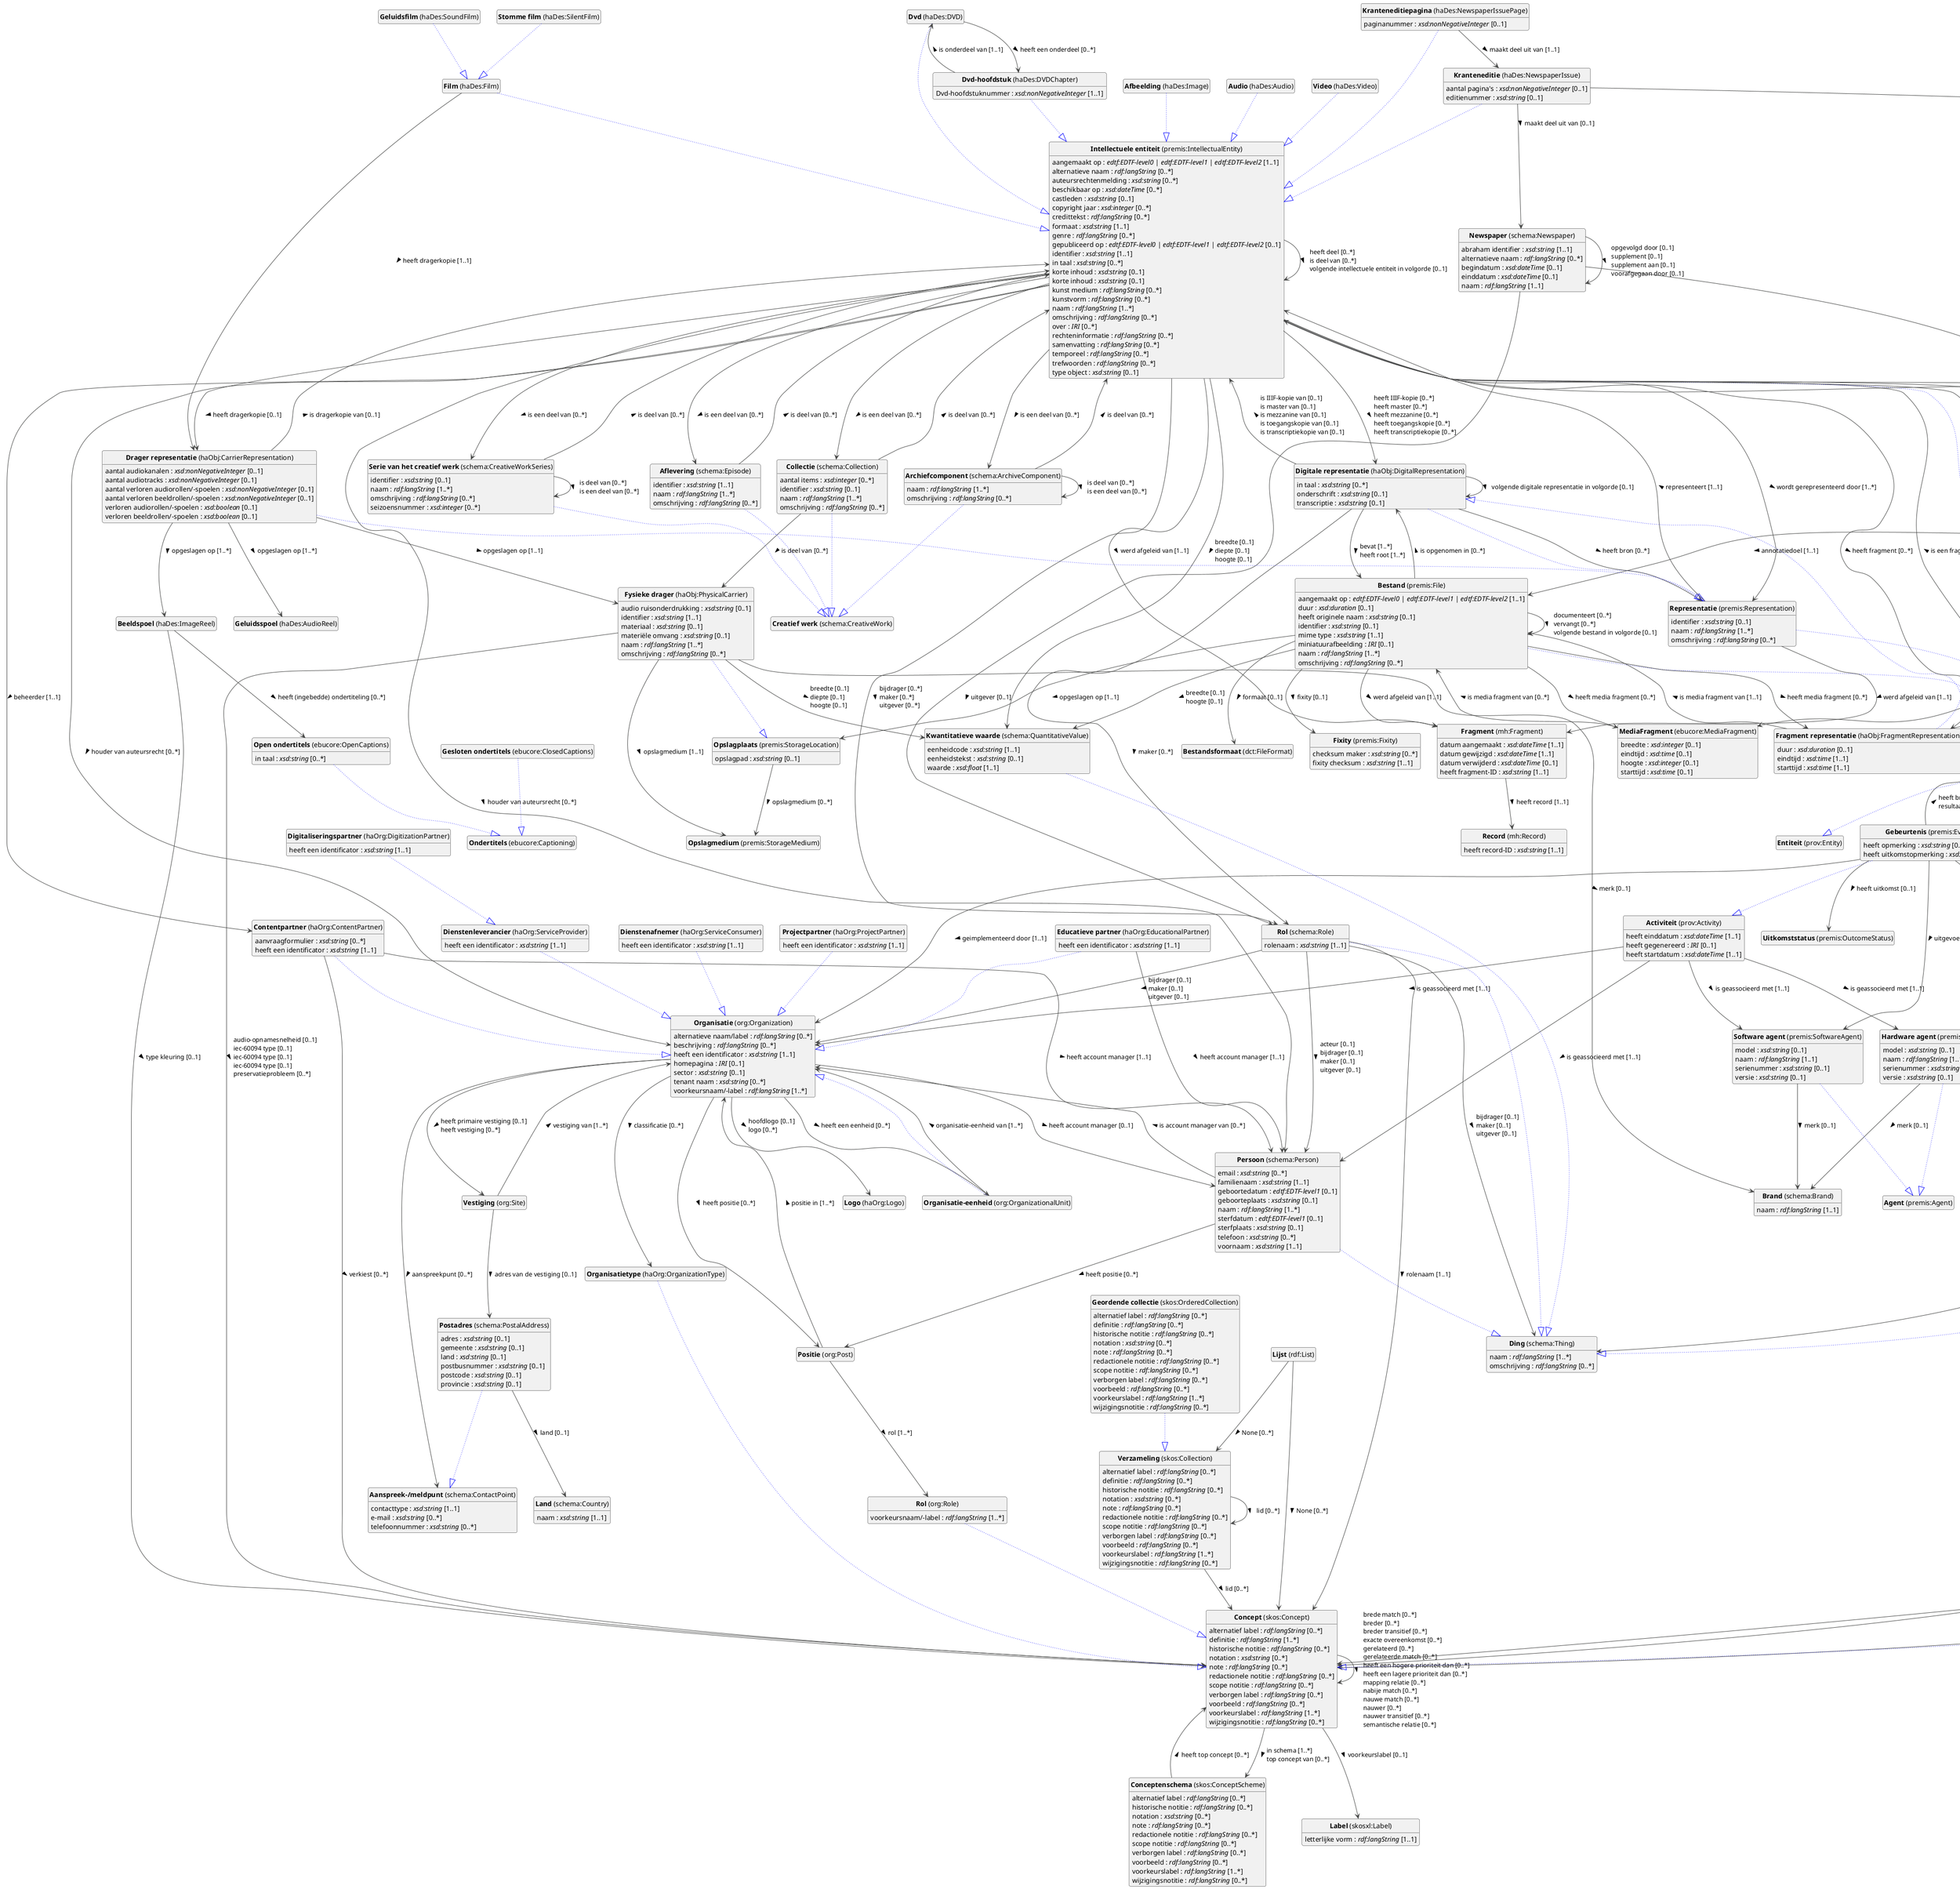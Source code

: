 @startuml
!theme vibrant
skinparam classFontSize 14
!define LIGHTORANGE
skinparam componentStyle uml2
skinparam wrapMessageWidth 1000
skinparam wrapWidth 1000
' skinparam ArrowColor #Maroon
' Remove shadows
skinparam shadowing false
'skinparam linetype polyline
skinparam ArrowMessageAlignment left
top to bottom direction


class "<b>Fragment</b> (mh:Fragment)" as mh_Fragment [[#mh%3AFragment]]
class "<b>Record</b> (mh:Record)" as mh_Record [[#mh%3ARecord]]
class "<b>MediaFragment</b> (ebucore:MediaFragment)" as ebucore_MediaFragment [[#ebucore%3AMediaFragment]]
class "<b>Newspaper</b> (schema:Newspaper)" as schema_Newspaper [[#schema%3ANewspaper]]
class "<b>Brand</b> (schema:Brand)" as schema_Brand [[#schema%3ABrand]]
class "<b>Aanspreek-/meldpunt</b> (schema:ContactPoint)" as schema_ContactPoint [[#schema%3AContactPoint]]
class "<b>Activiteit</b> (prov:Activity)" as prov_Activity [[#prov%3AActivity]]
class "<b>Afbeelding</b> (haDes:Image)" as haDes_Image [[#haDes%3AImage]]
class "<b>Intellectuele entiteit</b> (premis:IntellectualEntity)" as premis_IntellectualEntity [[#premis%3AIntellectualEntity]]
class "<b>Aflevering</b> (schema:Episode)" as schema_Episode [[#schema%3AEpisode]]
class "<b>Creatief werk</b> (schema:CreativeWork)" as schema_CreativeWork [[#schema%3ACreativeWork]]
class "<b>Annotatie</b> (ebucore:Annotation)" as ebucore_Annotation [[#ebucore%3AAnnotation]]
class "<b>Archiefcomponent</b> (schema:ArchiveComponent)" as schema_ArchiveComponent [[#schema%3AArchiveComponent]]
class "<b>Creatief werk</b> (schema:CreativeWork)" as schema_CreativeWork [[#schema%3ACreativeWork]]
class "<b>Audio</b> (haDes:Audio)" as haDes_Audio [[#haDes%3AAudio]]
class "<b>Intellectuele entiteit</b> (premis:IntellectualEntity)" as premis_IntellectualEntity [[#premis%3AIntellectualEntity]]
class "<b>Beeldspoel</b> (haDes:ImageReel)" as haDes_ImageReel [[#haDes%3AImageReel]]
class "<b>Bestand</b> (premis:File)" as premis_File [[#premis%3AFile]]
class "<b>Object</b> (premis:Object)" as premis_Object [[#premis%3AObject]]
class "<b>Bestandsformaat</b> (dct:FileFormat)" as dct_FileFormat [[#dct%3AFileFormat]]
class "<b>Collectie</b> (schema:Collection)" as schema_Collection [[#schema%3ACollection]]
class "<b>Creatief werk</b> (schema:CreativeWork)" as schema_CreativeWork [[#schema%3ACreativeWork]]
class "<b>Concept</b> (skos:Concept)" as skos_Concept [[#skos%3AConcept]]
class "<b>Conceptenschema</b> (skos:ConceptScheme)" as skos_ConceptScheme [[#skos%3AConceptScheme]]
class "<b>Contentpartner</b> (haOrg:ContentPartner)" as haOrg_ContentPartner [[#haOrg%3AContentPartner]]
class "<b>Organisatie</b> (org:Organization)" as org_Organization [[#org%3AOrganization]]
class "<b>Dienstenafnemer</b> (haOrg:ServiceConsumer)" as haOrg_ServiceConsumer [[#haOrg%3AServiceConsumer]]
class "<b>Organisatie</b> (org:Organization)" as org_Organization [[#org%3AOrganization]]
class "<b>Dienstenleverancier</b> (haOrg:ServiceProvider)" as haOrg_ServiceProvider [[#haOrg%3AServiceProvider]]
class "<b>Organisatie</b> (org:Organization)" as org_Organization [[#org%3AOrganization]]
class "<b>Digitale representatie</b> (haObj:DigitalRepresentation)" as haObj_DigitalRepresentation [[#haObj%3ADigitalRepresentation]]
class "<b>Representatie</b> (premis:Representation)" as premis_Representation [[#premis%3ARepresentation]]
class "<b>Digitaliseringspartner</b> (haOrg:DigitizationPartner)" as haOrg_DigitizationPartner [[#haOrg%3ADigitizationPartner]]
class "<b>Dienstenleverancier</b> (haOrg:ServiceProvider)" as haOrg_ServiceProvider [[#haOrg%3AServiceProvider]]
class "<b>Ding</b> (schema:Thing)" as schema_Thing [[#schema%3AThing]]
class "<b>Drager representatie</b> (haObj:CarrierRepresentation)" as haObj_CarrierRepresentation [[#haObj%3ACarrierRepresentation]]
class "<b>Representatie</b> (premis:Representation)" as premis_Representation [[#premis%3ARepresentation]]
class "<b>Dvd</b> (haDes:DVD)" as haDes_DVD [[#haDes%3ADVD]]
class "<b>Intellectuele entiteit</b> (premis:IntellectualEntity)" as premis_IntellectualEntity [[#premis%3AIntellectualEntity]]
class "<b>Dvd-hoofdstuk</b> (haDes:DVDChapter)" as haDes_DVDChapter [[#haDes%3ADVDChapter]]
class "<b>Intellectuele entiteit</b> (premis:IntellectualEntity)" as premis_IntellectualEntity [[#premis%3AIntellectualEntity]]
class "<b>Educatieve partner</b> (haOrg:EducationalPartner)" as haOrg_EducationalPartner [[#haOrg%3AEducationalPartner]]
class "<b>Organisatie</b> (org:Organization)" as org_Organization [[#org%3AOrganization]]
class "<b>Film</b> (haDes:Film)" as haDes_Film [[#haDes%3AFilm]]
class "<b>Intellectuele entiteit</b> (premis:IntellectualEntity)" as premis_IntellectualEntity [[#premis%3AIntellectualEntity]]
class "<b>Fixity</b> (premis:Fixity)" as premis_Fixity [[#premis%3AFixity]]
class "<b>Fragment representatie</b> (haObj:FragmentRepresentation)" as haObj_FragmentRepresentation [[#haObj%3AFragmentRepresentation]]
class "<b>Digitale representatie</b> (haObj:DigitalRepresentation)" as haObj_DigitalRepresentation [[#haObj%3ADigitalRepresentation]]
class "<b>Fysieke drager</b> (haObj:PhysicalCarrier)" as haObj_PhysicalCarrier [[#haObj%3APhysicalCarrier]]
class "<b>Opslagplaats</b> (premis:StorageLocation)" as premis_StorageLocation [[#premis%3AStorageLocation]]
class "<b>Gebeurtenis</b> (premis:Event)" as premis_Event [[#premis%3AEvent]]
class "<b>Activiteit</b> (prov:Activity)" as prov_Activity [[#prov%3AActivity]]
class "<b>Geluidsfilm</b> (haDes:SoundFilm)" as haDes_SoundFilm [[#haDes%3ASoundFilm]]
class "<b>Film</b> (haDes:Film)" as haDes_Film [[#haDes%3AFilm]]
class "<b>Geluidsspoel</b> (haDes:AudioReel)" as haDes_AudioReel [[#haDes%3AAudioReel]]
class "<b>Geordende collectie</b> (skos:OrderedCollection)" as skos_OrderedCollection [[#skos%3AOrderedCollection]]
class "<b>Verzameling</b> (skos:Collection)" as skos_Collection [[#skos%3ACollection]]
class "<b>Gesloten ondertitels</b> (ebucore:ClosedCaptions)" as ebucore_ClosedCaptions [[#ebucore%3AClosedCaptions]]
class "<b>Ondertitels</b> (ebucore:Captioning)" as ebucore_Captioning [[#ebucore%3ACaptioning]]
class "<b>Hardware agent</b> (premis:HardwareAgent)" as premis_HardwareAgent [[#premis%3AHardwareAgent]]
class "<b>Agent</b> (premis:Agent)" as premis_Agent [[#premis%3AAgent]]
class "<b>Intellectuele entiteit</b> (premis:IntellectualEntity)" as premis_IntellectualEntity [[#premis%3AIntellectualEntity]]
class "<b>Object</b> (premis:Object)" as premis_Object [[#premis%3AObject]]
class "<b>Kranteneditie</b> (haDes:NewspaperIssue)" as haDes_NewspaperIssue [[#haDes%3ANewspaperIssue]]
class "<b>Intellectuele entiteit</b> (premis:IntellectualEntity)" as premis_IntellectualEntity [[#premis%3AIntellectualEntity]]
class "<b>Kranteneditiepagina</b> (haDes:NewspaperIssuePage)" as haDes_NewspaperIssuePage [[#haDes%3ANewspaperIssuePage]]
class "<b>Intellectuele entiteit</b> (premis:IntellectualEntity)" as premis_IntellectualEntity [[#premis%3AIntellectualEntity]]
class "<b>Kwantitatieve waarde</b> (schema:QuantitativeValue)" as schema_QuantitativeValue [[#schema%3AQuantitativeValue]]
class "<b>Ding</b> (schema:Thing)" as schema_Thing [[#schema%3AThing]]
class "<b>Label</b> (skosxl:Label)" as skosxl_Label [[#skosxl%3ALabel]]
class "<b>Land</b> (schema:Country)" as schema_Country [[#schema%3ACountry]]
class "<b>Lijst</b> (rdf:List)" as rdf_List [[#rdf%3AList]]
class "<b>Logo</b> (haOrg:Logo)" as haOrg_Logo [[#haOrg%3ALogo]]
class "<b>Lokale identificatie</b> (haObj:LocalIdentifier)" as haObj_LocalIdentifier [[#haObj%3ALocalIdentifier]]
class "<b>Concept</b> (skos:Concept)" as skos_Concept [[#skos%3AConcept]]
class "<b>Object</b> (premis:Object)" as premis_Object [[#premis%3AObject]]
class "<b>Entiteit</b> (prov:Entity)" as prov_Entity [[#prov%3AEntity]]
class "<b>Open ondertitels</b> (ebucore:OpenCaptions)" as ebucore_OpenCaptions [[#ebucore%3AOpenCaptions]]
class "<b>Ondertitels</b> (ebucore:Captioning)" as ebucore_Captioning [[#ebucore%3ACaptioning]]
class "<b>Opslagmedium</b> (premis:StorageMedium)" as premis_StorageMedium [[#premis%3AStorageMedium]]
class "<b>Opslagplaats</b> (premis:StorageLocation)" as premis_StorageLocation [[#premis%3AStorageLocation]]
class "<b>Organisatie</b> (org:Organization)" as org_Organization [[#org%3AOrganization]]
class "<b>Organisatie-eenheid</b> (org:OrganizationalUnit)" as org_OrganizationalUnit [[#org%3AOrganizationalUnit]]
class "<b>Organisatie</b> (org:Organization)" as org_Organization [[#org%3AOrganization]]
class "<b>Organisatietype</b> (haOrg:OrganizationType)" as haOrg_OrganizationType [[#haOrg%3AOrganizationType]]
class "<b>Concept</b> (skos:Concept)" as skos_Concept [[#skos%3AConcept]]
class "<b>Persoon</b> (schema:Person)" as schema_Person [[#schema%3APerson]]
class "<b>Ding</b> (schema:Thing)" as schema_Thing [[#schema%3AThing]]
class "<b>Plaats</b> (schema:Place)" as schema_Place [[#schema%3APlace]]
class "<b>Ding</b> (schema:Thing)" as schema_Thing [[#schema%3AThing]]
class "<b>Positie</b> (org:Post)" as org_Post [[#org%3APost]]
class "<b>Postadres</b> (schema:PostalAddress)" as schema_PostalAddress [[#schema%3APostalAddress]]
class "<b>Aanspreek-/meldpunt</b> (schema:ContactPoint)" as schema_ContactPoint [[#schema%3AContactPoint]]
class "<b>Projectpartner</b> (haOrg:ProjectPartner)" as haOrg_ProjectPartner [[#haOrg%3AProjectPartner]]
class "<b>Organisatie</b> (org:Organization)" as org_Organization [[#org%3AOrganization]]
class "<b>Representatie</b> (premis:Representation)" as premis_Representation [[#premis%3ARepresentation]]
class "<b>Object</b> (premis:Object)" as premis_Object [[#premis%3AObject]]
class "<b>Rol</b> (org:Role)" as org_Role [[#org%3ARole]]
class "<b>Concept</b> (skos:Concept)" as skos_Concept [[#skos%3AConcept]]
class "<b>Rol</b> (schema:Role)" as schema_Role [[#schema%3ARole]]
class "<b>Ding</b> (schema:Thing)" as schema_Thing [[#schema%3AThing]]
class "<b>Serie van het creatief werk</b> (schema:CreativeWorkSeries)" as schema_CreativeWorkSeries [[#schema%3ACreativeWorkSeries]]
class "<b>Creatief werk</b> (schema:CreativeWork)" as schema_CreativeWork [[#schema%3ACreativeWork]]
class "<b>Software agent</b> (premis:SoftwareAgent)" as premis_SoftwareAgent [[#premis%3ASoftwareAgent]]
class "<b>Agent</b> (premis:Agent)" as premis_Agent [[#premis%3AAgent]]
class "<b>Stomme film</b> (haDes:SilentFilm)" as haDes_SilentFilm [[#haDes%3ASilentFilm]]
class "<b>Film</b> (haDes:Film)" as haDes_Film [[#haDes%3AFilm]]
class "<b>Tekstannotatie</b> (ebucore:TextAnnotation)" as ebucore_TextAnnotation [[#ebucore%3ATextAnnotation]]
class "<b>Annotatie</b> (ebucore:Annotation)" as ebucore_Annotation [[#ebucore%3AAnnotation]]
class "<b>Uitkomststatus</b> (premis:OutcomeStatus)" as premis_OutcomeStatus [[#premis%3AOutcomeStatus]]
class "<b>Verzameling</b> (skos:Collection)" as skos_Collection [[#skos%3ACollection]]
class "<b>Vestiging</b> (org:Site)" as org_Site [[#org%3ASite]]
class "<b>Video</b> (haDes:Video)" as haDes_Video [[#haDes%3AVideo]]
class "<b>Intellectuele entiteit</b> (premis:IntellectualEntity)" as premis_IntellectualEntity [[#premis%3AIntellectualEntity]]


mh_Fragment : datum aangemaakt : <i>xsd:dateTime</i> [1..1]
mh_Fragment : datum gewijzigd : <i>xsd:dateTime</i> [1..1]
mh_Fragment : datum verwijderd : <i>xsd:dateTime</i> [0..1]
mh_Fragment : heeft fragment-ID : <i>xsd:string</i> [1..1]
mh_Fragment --> mh_Record :heeft record [1..1]  > 




mh_Record : heeft record-ID : <i>xsd:string</i> [1..1]



ebucore_MediaFragment : breedte : <i>xsd:integer</i> [0..1]
ebucore_MediaFragment : eindtijd : <i>xsd:time</i> [0..1]
ebucore_MediaFragment : hoogte : <i>xsd:integer</i> [0..1]
ebucore_MediaFragment : regio-afbakening (x-as) : <i>xsd:integer</i> [0..1]
ebucore_MediaFragment : regio-afbakening (y-as) : <i>xsd:integer</i> [0..1]
ebucore_MediaFragment : starttijd : <i>xsd:time</i> [0..1]
ebucore_MediaFragment --> premis_File :is media fragment van [0..*]  > 




schema_Newspaper : abraham identifier : <i>xsd:string</i> [1..1]
schema_Newspaper : alternatieve naam : <i>rdf:langString</i> [0..*]
schema_Newspaper : begindatum : <i>xsd:dateTime</i> [0..1]
schema_Newspaper : einddatum : <i>xsd:dateTime</i> [0..1]
schema_Newspaper : naam : <i>rdf:langString</i> [1..1]

schema_Newspaper --> schema_Newspaper :opgevolgd door [0..1]  \lsupplement [0..1]  \lsupplement aan [0..1]  \lvoorafgegaan door [0..1]  > 
schema_Newspaper --> schema_Place :paginanummer [0..1]  > 
schema_Newspaper --> schema_Role :uitgever [0..1]  > 




schema_Brand : naam : <i>rdf:langString</i> [1..1]



schema_ContactPoint : contacttype : <i>xsd:string</i> [1..1]
schema_ContactPoint : e-mail : <i>xsd:string</i> [0..*]
schema_ContactPoint : telefoonnummer : <i>xsd:string</i> [0..*]



prov_Activity : heeft einddatum : <i>xsd:dateTime</i> [1..1]
prov_Activity : heeft gegenereerd : <i>IRI</i> [0..1]
prov_Activity : heeft startdatum : <i>xsd:dateTime</i> [1..1]

prov_Activity --> org_Organization :is geassocieerd met [1..1]  > 
prov_Activity --> premis_HardwareAgent :is geassocieerd met [1..1]  > 
prov_Activity --> premis_SoftwareAgent :is geassocieerd met [1..1]  > 
prov_Activity --> schema_Person :is geassocieerd met [1..1]  > 


haDes_Image --|> premis_IntellectualEntity #blue;line.dotted;text:blue


schema_Episode --|> schema_CreativeWork #blue;line.dotted;text:blue

schema_Episode : identifier : <i>xsd:string</i> [1..1]
schema_Episode : naam : <i>rdf:langString</i> [1..*]
schema_Episode : omschrijving : <i>rdf:langString</i> [0..*]
schema_Episode --> premis_IntellectualEntity :is deel van [0..*]  > 




ebucore_Annotation : annotatie onderwerp : <i>IRI</i> [1..1]
ebucore_Annotation : annotatie persoon onderwerp : <i>IRI</i> [0..1]
ebucore_Annotation : annotatie vertrouwen : <i>xsd:integer</i> [1..1]

ebucore_Annotation --> ebucore_MediaFragment :annoteert [1..*]  > 
ebucore_Annotation --> premis_File :annotatiedoel [1..1]  > 
ebucore_Annotation --> skos_Concept :type annotatie [0..1]  > 


schema_ArchiveComponent --|> schema_CreativeWork #blue;line.dotted;text:blue

schema_ArchiveComponent : naam : <i>rdf:langString</i> [1..*]
schema_ArchiveComponent : omschrijving : <i>rdf:langString</i> [0..*]
schema_ArchiveComponent --> premis_IntellectualEntity :is deel van [0..*]  > 

schema_ArchiveComponent --> schema_ArchiveComponent :is deel van [0..*]  \lis een deel van [0..*]  > 

haDes_Audio --|> premis_IntellectualEntity #blue;line.dotted;text:blue



haDes_ImageReel --> ebucore_OpenCaptions :heeft (ingebedde) ondertiteling [0..*]  > 
haDes_ImageReel --> skos_Concept :type kleuring [0..1]  > 

premis_File --|> premis_Object #blue;line.dotted;text:blue

premis_File : aangemaakt op : <i>edtf:EDTF-level0 | edtf:EDTF-level1 | edtf:EDTF-level2</i> [1..1]
premis_File : duur : <i>xsd:duration</i> [0..1]
premis_File : heeft (bestands)grootte : <i>xsd:nonNegativeInteger</i> [1..1]
premis_File : heeft originele naam : <i>xsd:string</i> [0..1]
premis_File : identifier : <i>xsd:string</i> [0..1]
premis_File : mime type : <i>xsd:string</i> [1..1]
premis_File : miniatuurafbeelding : <i>IRI</i> [0..1]
premis_File : naam : <i>rdf:langString</i> [1..*]
premis_File : omschrijving : <i>rdf:langString</i> [0..*]

premis_File --> dct_FileFormat :formaat [0..1]  > 
premis_File --> ebucore_MediaFragment :heeft media fragment [0..*]  > 



premis_File --> haObj_DigitalRepresentation :is opgenomen in [0..*]  > 
premis_File --> haObj_FragmentRepresentation :heeft media fragment [0..*]  > 
premis_File --> mh_Fragment :werd afgeleid van [1..1]  > 
premis_File --> premis_File :documenteert [0..*]  \lvervangt [0..*]  \lvolgende bestand in volgorde [0..1]  > 
premis_File --> premis_Fixity :fixity [0..1]  > 
premis_File --> premis_StorageLocation :opgeslagen op [1..1]  > 

premis_File --> schema_QuantitativeValue :breedte [0..1]  \lhoogte [0..1]  > 






schema_Collection --|> schema_CreativeWork #blue;line.dotted;text:blue

schema_Collection : aantal items : <i>xsd:integer</i> [0..*]
schema_Collection : identifier : <i>xsd:string</i> [0..1]
schema_Collection : naam : <i>rdf:langString</i> [1..*]
schema_Collection : omschrijving : <i>rdf:langString</i> [0..*]
schema_Collection --> haObj_PhysicalCarrier :is deel van [0..*]  > 
schema_Collection --> premis_IntellectualEntity :is deel van [0..*]  > 





skos_Concept : alternatief label : <i>rdf:langString</i> [0..*]
skos_Concept : definitie : <i>rdf:langString</i> [1..*]
skos_Concept : historische notitie : <i>rdf:langString</i> [0..*]
skos_Concept : notation : <i>xsd:string</i> [0..*]
skos_Concept : note : <i>rdf:langString</i> [0..*]
skos_Concept : redactionele notitie : <i>rdf:langString</i> [0..*]
skos_Concept : scope notitie : <i>rdf:langString</i> [0..*]
skos_Concept : verborgen label : <i>rdf:langString</i> [0..*]
skos_Concept : voorbeeld : <i>rdf:langString</i> [0..*]
skos_Concept : voorkeurslabel : <i>rdf:langString</i> [1..*]
skos_Concept : wijzigingsnotitie : <i>rdf:langString</i> [0..*]

skos_Concept --> skos_Concept :brede match [0..*]  \lbreder [0..*]  \lbreder transitief [0..*]  \lexacte overeenkomst [0..*]  \lgerelateerd [0..*]  \lgerelateerde match [0..*]  \lheeft een hogere prioriteit dan [0..*]  \lheeft een lagere prioriteit dan [0..*]  \lmapping relatie [0..*]  \lnabije match [0..*]  \lnauwe match [0..*]  \lnauwer [0..*]  \lnauwer transitief [0..*]  \lsemantische relatie [0..*]  > 
skos_Concept --> skos_ConceptScheme :in schema [1..*]  \ltop concept van [0..*]  > 
skos_Concept --> skosxl_Label :voorkeurslabel [0..1]  > 



skos_ConceptScheme : alternatief label : <i>rdf:langString</i> [0..*]
skos_ConceptScheme : historische notitie : <i>rdf:langString</i> [0..*]
skos_ConceptScheme : notation : <i>xsd:string</i> [0..*]
skos_ConceptScheme : note : <i>rdf:langString</i> [0..*]
skos_ConceptScheme : redactionele notitie : <i>rdf:langString</i> [0..*]
skos_ConceptScheme : scope notitie : <i>rdf:langString</i> [0..*]
skos_ConceptScheme : verborgen label : <i>rdf:langString</i> [0..*]
skos_ConceptScheme : voorbeeld : <i>rdf:langString</i> [0..*]
skos_ConceptScheme : voorkeurslabel : <i>rdf:langString</i> [1..*]
skos_ConceptScheme : wijzigingsnotitie : <i>rdf:langString</i> [0..*]

skos_ConceptScheme --> skos_Concept :heeft top concept [0..*]  > 


haOrg_ContentPartner --|> org_Organization #blue;line.dotted;text:blue

haOrg_ContentPartner : aanvraagformulier : <i>xsd:string</i> [0..*]
haOrg_ContentPartner : heeft een identificator : <i>xsd:string</i> [1..1]
haOrg_ContentPartner --> schema_Person :heeft account manager [1..1]  > 
haOrg_ContentPartner --> skos_Concept :verkiest [0..*]  > 


haOrg_ServiceConsumer --|> org_Organization #blue;line.dotted;text:blue

haOrg_ServiceConsumer : heeft een identificator : <i>xsd:string</i> [1..1]


haOrg_ServiceProvider --|> org_Organization #blue;line.dotted;text:blue

haOrg_ServiceProvider : heeft een identificator : <i>xsd:string</i> [1..1]


haObj_DigitalRepresentation --|> premis_Representation #blue;line.dotted;text:blue

haObj_DigitalRepresentation : in taal : <i>xsd:string</i> [0..*]
haObj_DigitalRepresentation : onderschrift : <i>xsd:string</i> [0..1]
haObj_DigitalRepresentation : transcriptie : <i>xsd:string</i> [0..1]
haObj_DigitalRepresentation --> haObj_DigitalRepresentation :volgende digitale representatie in volgorde [0..1]  > 
haObj_DigitalRepresentation --> premis_File :bevat [1..*]  \lheeft root [1..*]  > 
haObj_DigitalRepresentation --> premis_IntellectualEntity :is IIIF-kopie van [0..1]  \lis master van [0..1]  \lis mezzanine van [0..1]  \lis toegangskopie van [0..1]  \lis transcriptiekopie van [0..1]  > 
haObj_DigitalRepresentation --> premis_Representation :heeft bron [0..*]  > 
haObj_DigitalRepresentation --> schema_Role :maker [0..*]  > 


haOrg_DigitizationPartner --|> haOrg_ServiceProvider #blue;line.dotted;text:blue

haOrg_DigitizationPartner : heeft een identificator : <i>xsd:string</i> [1..1]



schema_Thing : naam : <i>rdf:langString</i> [1..*]
schema_Thing : omschrijving : <i>rdf:langString</i> [0..*]


haObj_CarrierRepresentation --|> premis_Representation #blue;line.dotted;text:blue

haObj_CarrierRepresentation : aantal (film)rollen/-spoelen : <i>xsd:nonNegativeInteger</i> [0..1]
haObj_CarrierRepresentation : aantal audiokanalen : <i>xsd:nonNegativeInteger</i> [0..1]
haObj_CarrierRepresentation : aantal audiotracks : <i>xsd:nonNegativeInteger</i> [0..1]
haObj_CarrierRepresentation : aantal verloren audiorollen/-spoelen : <i>xsd:nonNegativeInteger</i> [0..1]
haObj_CarrierRepresentation : aantal verloren beeldrollen/-spoelen : <i>xsd:nonNegativeInteger</i> [0..1]
haObj_CarrierRepresentation : verloren audiorollen/-spoelen : <i>xsd:boolean</i> [0..1]
haObj_CarrierRepresentation : verloren beeldrollen/-spoelen : <i>xsd:boolean</i> [0..1]
haObj_CarrierRepresentation --> haDes_AudioReel :opgeslagen op [1..*]  > 
haObj_CarrierRepresentation --> haDes_ImageReel :opgeslagen op [1..*]  > 
haObj_CarrierRepresentation --> haObj_PhysicalCarrier :opgeslagen op [1..1]  > 
haObj_CarrierRepresentation --> premis_IntellectualEntity :is dragerkopie van [0..1]  > 



haDes_DVD --|> premis_IntellectualEntity #blue;line.dotted;text:blue

haDes_DVD --> haDes_DVDChapter :heeft een onderdeel [0..*]  > 

haDes_DVDChapter --|> premis_IntellectualEntity #blue;line.dotted;text:blue

haDes_DVDChapter : Dvd-hoofdstuknummer : <i>xsd:nonNegativeInteger</i> [1..1]
haDes_DVDChapter --> haDes_DVD :is onderdeel van [1..1]  > 


haOrg_EducationalPartner --|> org_Organization #blue;line.dotted;text:blue

haOrg_EducationalPartner : heeft een identificator : <i>xsd:string</i> [1..1]
haOrg_EducationalPartner --> schema_Person :heeft account manager [1..1]  > 


haDes_Film --|> premis_IntellectualEntity #blue;line.dotted;text:blue

haDes_Film --> haObj_CarrierRepresentation :heeft dragerkopie [1..1]  > 


premis_Fixity : checksum maker : <i>xsd:string</i> [0..*]
premis_Fixity : fixity checksum : <i>xsd:string</i> [1..1]


haObj_FragmentRepresentation --|> haObj_DigitalRepresentation #blue;line.dotted;text:blue

haObj_FragmentRepresentation : duur : <i>xsd:duration</i> [0..1]
haObj_FragmentRepresentation : eindtijd : <i>xsd:time</i> [1..1]
haObj_FragmentRepresentation : starttijd : <i>xsd:time</i> [1..1]
haObj_FragmentRepresentation --> premis_File :is media fragment van [1..1]  > 
haObj_FragmentRepresentation --> premis_IntellectualEntity :is een fragment van [0..1]  > 



haObj_PhysicalCarrier --|> premis_StorageLocation #blue;line.dotted;text:blue

haObj_PhysicalCarrier : audio ruisonderdrukking : <i>xsd:string</i> [0..1]
haObj_PhysicalCarrier : identifier : <i>xsd:string</i> [1..1]
haObj_PhysicalCarrier : materiaal : <i>xsd:string</i> [0..1]
haObj_PhysicalCarrier : materiële omvang : <i>xsd:string</i> [0..1]
haObj_PhysicalCarrier : naam : <i>rdf:langString</i> [1..*]
haObj_PhysicalCarrier : omschrijving : <i>rdf:langString</i> [0..*]
haObj_PhysicalCarrier --> premis_StorageMedium :opslagmedium [1..1]  > 

haObj_PhysicalCarrier --> schema_Brand :merk [0..1]  > 
haObj_PhysicalCarrier --> schema_QuantitativeValue :breedte [0..1]  \ldiepte [0..1]  \lhoogte [0..1]  > 
haObj_PhysicalCarrier --> skos_Concept :audio-opnamesnelheid [0..1]  \liec-60094 type [0..1]  \liec-60094 type [0..1]  \liec-60094 type [0..1]  \lpreservatieprobleem [0..*]  > 


premis_Event --|> prov_Activity #blue;line.dotted;text:blue

premis_Event : heeft opmerking : <i>xsd:string</i> [0..1]
premis_Event : heeft uitkomstopmerking : <i>xsd:string</i> [0..1]
premis_Event --> org_Organization :geimplementeerd door [1..1]  > 
premis_Event --> premis_HardwareAgent :instrument [0..*]  > 
premis_Event --> premis_Object :heeft bron [0..*]  \lresultaat [0..*]  > 
premis_Event --> premis_OutcomeStatus :heeft uitkomst [0..1]  > 
premis_Event --> premis_SoftwareAgent :uitgevoerd door [0..1]  > 


haDes_SoundFilm --|> haDes_Film #blue;line.dotted;text:blue




skos_OrderedCollection --|> skos_Collection #blue;line.dotted;text:blue

skos_OrderedCollection : alternatief label : <i>rdf:langString</i> [0..*]
skos_OrderedCollection : definitie : <i>rdf:langString</i> [0..*]
skos_OrderedCollection : historische notitie : <i>rdf:langString</i> [0..*]
skos_OrderedCollection : notation : <i>xsd:string</i> [0..*]
skos_OrderedCollection : note : <i>rdf:langString</i> [0..*]
skos_OrderedCollection : redactionele notitie : <i>rdf:langString</i> [0..*]
skos_OrderedCollection : scope notitie : <i>rdf:langString</i> [0..*]
skos_OrderedCollection : verborgen label : <i>rdf:langString</i> [0..*]
skos_OrderedCollection : voorbeeld : <i>rdf:langString</i> [0..*]
skos_OrderedCollection : voorkeurslabel : <i>rdf:langString</i> [1..*]
skos_OrderedCollection : wijzigingsnotitie : <i>rdf:langString</i> [0..*]



ebucore_ClosedCaptions --|> ebucore_Captioning #blue;line.dotted;text:blue


premis_HardwareAgent --|> premis_Agent #blue;line.dotted;text:blue

premis_HardwareAgent : model : <i>xsd:string</i> [0..1]
premis_HardwareAgent : naam : <i>rdf:langString</i> [1..1]
premis_HardwareAgent : serienummer : <i>xsd:string</i> [0..1]
premis_HardwareAgent : versie : <i>xsd:string</i> [0..1]

premis_HardwareAgent --> schema_Brand :merk [0..1]  > 


premis_IntellectualEntity --|> premis_Object #blue;line.dotted;text:blue

premis_IntellectualEntity : aangemaakt op : <i>edtf:EDTF-level0 | edtf:EDTF-level1 | edtf:EDTF-level2</i> [1..1]
premis_IntellectualEntity : alternatieve naam : <i>rdf:langString</i> [0..*]
premis_IntellectualEntity : auteursrechtenmelding : <i>xsd:string</i> [0..*]
premis_IntellectualEntity : beschikbaar op : <i>xsd:dateTime</i> [0..*]
premis_IntellectualEntity : castleden : <i>xsd:string</i> [0..1]
premis_IntellectualEntity : copyright jaar : <i>xsd:integer</i> [0..*]
premis_IntellectualEntity : credittekst : <i>rdf:langString</i> [0..*]
premis_IntellectualEntity : formaat : <i>xsd:string</i> [1..1]
premis_IntellectualEntity : genre : <i>rdf:langString</i> [0..*]
premis_IntellectualEntity : gepubliceerd op : <i>edtf:EDTF-level0 | edtf:EDTF-level1 | edtf:EDTF-level2</i> [0..1]
premis_IntellectualEntity : identifier : <i>xsd:string</i> [1..1]
premis_IntellectualEntity : in taal : <i>xsd:string</i> [0..*]
premis_IntellectualEntity : korte inhoud : <i>xsd:string</i> [0..1]
premis_IntellectualEntity : korte inhoud : <i>xsd:string</i> [0..1]
premis_IntellectualEntity : kunst medium : <i>rdf:langString</i> [0..*]
premis_IntellectualEntity : kunstvorm : <i>rdf:langString</i> [0..*]
premis_IntellectualEntity : naam : <i>rdf:langString</i> [1..*]
premis_IntellectualEntity : omschrijving : <i>rdf:langString</i> [0..*]
premis_IntellectualEntity : over : <i>IRI</i> [0..*]
premis_IntellectualEntity : rechteninformatie : <i>rdf:langString</i> [0..*]
premis_IntellectualEntity : samenvatting : <i>rdf:langString</i> [0..*]
premis_IntellectualEntity : temporeel : <i>rdf:langString</i> [0..*]
premis_IntellectualEntity : trefwoorden : <i>rdf:langString</i> [0..*]
premis_IntellectualEntity : type object : <i>xsd:string</i> [0..1]




premis_IntellectualEntity --> haObj_CarrierRepresentation :heeft dragerkopie [0..1]  > 
premis_IntellectualEntity --> haObj_DigitalRepresentation :heeft IIIF-kopie [0..*]  \lheeft master [0..*]  \lheeft mezzanine [0..*]  \lheeft toegangskopie [0..*]  \lheeft transcriptiekopie [0..*]  > 
premis_IntellectualEntity --> haObj_FragmentRepresentation :heeft fragment [0..*]  > 
premis_IntellectualEntity --> haObj_LocalIdentifier :heeft primaire identificatiecode [0..*]  \llokale identifier [0..*]  > 
premis_IntellectualEntity --> haOrg_ContentPartner :beheerder [1..1]  > 
premis_IntellectualEntity --> mh_Fragment :werd afgeleid van [1..1]  > 
premis_IntellectualEntity --> org_Organization :houder van auteursrecht [0..*]  > 
premis_IntellectualEntity --> premis_IntellectualEntity :heeft deel [0..*]  \lis deel van [0..*]  \lvolgende intellectuele entiteit in volgorde [0..1]  > 
premis_IntellectualEntity --> premis_Representation :wordt gerepresenteerd door [1..*]  > 

premis_IntellectualEntity --> schema_ArchiveComponent :is een deel van [0..*]  > 
premis_IntellectualEntity --> schema_Collection :is een deel van [0..*]  > 
premis_IntellectualEntity --> schema_CreativeWorkSeries :is een deel van [0..*]  > 
premis_IntellectualEntity --> schema_Episode :is een deel van [0..*]  > 
premis_IntellectualEntity --> schema_Person :houder van auteursrecht [0..*]  > 
premis_IntellectualEntity --> schema_Place :spatiaal [0..*]  > 
premis_IntellectualEntity --> schema_QuantitativeValue :breedte [0..1]  \ldiepte [0..1]  \lhoogte [0..1]  > 
premis_IntellectualEntity --> schema_Role :bijdrager [0..*]  \lmaker [0..*]  \luitgever [0..*]  > 
premis_IntellectualEntity --> schema_Thing :houder van auteursrecht [0..*]  \lvermeldt [0..*]  > 
premis_IntellectualEntity --> skos_Concept :licentie [0..*]  > 




haDes_NewspaperIssue --|> premis_IntellectualEntity #blue;line.dotted;text:blue

haDes_NewspaperIssue : aantal pagina's : <i>xsd:nonNegativeInteger</i> [0..1]
haDes_NewspaperIssue : editienummer : <i>xsd:string</i> [0..1]
haDes_NewspaperIssue --> schema_Newspaper :maakt deel uit van [0..1]  > 
haDes_NewspaperIssue --> skos_Concept :productie methode [0..1]  \luitgavefrequentie [0..1]  \luitgavetype [0..1]  > 



haDes_NewspaperIssuePage --|> premis_IntellectualEntity #blue;line.dotted;text:blue

haDes_NewspaperIssuePage : paginanummer : <i>xsd:nonNegativeInteger</i> [0..1]
haDes_NewspaperIssuePage --> haDes_NewspaperIssue :maakt deel uit van [1..1]  > 


schema_QuantitativeValue --|> schema_Thing #blue;line.dotted;text:blue

schema_QuantitativeValue : eenheidcode : <i>xsd:string</i> [1..1]
schema_QuantitativeValue : eenheidstekst : <i>xsd:string</i> [0..1]
schema_QuantitativeValue : waarde : <i>xsd:float</i> [1..1]




skosxl_Label : letterlijke vorm : <i>rdf:langString</i> [1..1]



schema_Country : naam : <i>xsd:string</i> [1..1]



rdf_List --> skos_Collection :None [0..*]  > 
rdf_List --> skos_Concept :None [0..*]  > 



haObj_LocalIdentifier --|> skos_Concept #blue;line.dotted;text:blue

haObj_LocalIdentifier : waarde : <i>xsd:string</i> [1..1]


premis_Object --|> prov_Entity #blue;line.dotted;text:blue

premis_Object --> premis_Event :is gegenereerd door [0..1]  > 
premis_Object --> premis_Object :relatie [0..*]  > 

ebucore_OpenCaptions --|> ebucore_Captioning #blue;line.dotted;text:blue

ebucore_OpenCaptions : in taal : <i>xsd:string</i> [0..*]





premis_StorageLocation : opslagpad : <i>xsd:string</i> [0..1]
premis_StorageLocation --> premis_StorageMedium :opslagmedium [0..*]  > 



org_Organization : alternatieve naam/label : <i>rdf:langString</i> [0..*]
org_Organization : beschrijving : <i>rdf:langString</i> [0..*]
org_Organization : heeft een identificator : <i>xsd:string</i> [1..1]
org_Organization : homepagina : <i>IRI</i> [0..1]
org_Organization : sector : <i>xsd:string</i> [0..1]
org_Organization : tenant naam : <i>xsd:string</i> [0..*]
org_Organization : voorkeursnaam/-label : <i>rdf:langString</i> [1..*]

org_Organization --> haOrg_Logo :hoofdlogo [0..1]  \llogo [0..*]  > 
org_Organization --> haOrg_OrganizationType :classificatie [0..*]  > 
org_Organization --> org_OrganizationalUnit :heeft een eenheid [0..*]  > 
org_Organization --> org_Post :heeft positie [0..*]  > 
org_Organization --> org_Site :heeft primaire vestiging [0..1]  \lheeft vestiging [0..*]  > 

org_Organization --> schema_ContactPoint :aanspreekpunt [0..*]  > 
org_Organization --> schema_Person :heeft account manager [0..1]  > 


org_OrganizationalUnit --|> org_Organization #blue;line.dotted;text:blue

org_OrganizationalUnit --> org_Organization :organisatie-eenheid van [1..*]  > 

haOrg_OrganizationType --|> skos_Concept #blue;line.dotted;text:blue


schema_Person --|> schema_Thing #blue;line.dotted;text:blue

schema_Person : email : <i>xsd:string</i> [0..*]
schema_Person : familienaam : <i>xsd:string</i> [1..1]
schema_Person : geboortedatum : <i>edtf:EDTF-level1</i> [0..1]
schema_Person : geboorteplaats : <i>xsd:string</i> [0..1]
schema_Person : naam : <i>rdf:langString</i> [1..*]
schema_Person : sterfdatum : <i>edtf:EDTF-level1</i> [0..1]
schema_Person : sterfplaats : <i>xsd:string</i> [0..1]
schema_Person : telefoon : <i>xsd:string</i> [0..*]
schema_Person : voornaam : <i>xsd:string</i> [1..1]

schema_Person --> org_Organization :is account manager van [0..*]  > 
schema_Person --> org_Post :heeft positie [0..*]  > 



schema_Place --|> schema_Thing #blue;line.dotted;text:blue

schema_Place : naam : <i>rdf:langString</i> [1..*]
schema_Place : omschrijving : <i>rdf:langString</i> [0..*]

schema_Place --> schema_Place :is deel van plaats [0..*]  > 


org_Post --> org_Organization :positie in [1..*]  > 
org_Post --> org_Role :rol [1..*]  > 

schema_PostalAddress --|> schema_ContactPoint #blue;line.dotted;text:blue

schema_PostalAddress : adres : <i>xsd:string</i> [0..1]
schema_PostalAddress : gemeente : <i>xsd:string</i> [0..1]
schema_PostalAddress : land : <i>xsd:string</i> [0..1]
schema_PostalAddress : postbusnummer : <i>xsd:string</i> [0..1]
schema_PostalAddress : postcode : <i>xsd:string</i> [0..1]
schema_PostalAddress : provincie : <i>xsd:string</i> [0..1]
schema_PostalAddress --> schema_Country :land [0..1]  > 


haOrg_ProjectPartner --|> org_Organization #blue;line.dotted;text:blue

haOrg_ProjectPartner : heeft een identificator : <i>xsd:string</i> [1..1]


premis_Representation --|> premis_Object #blue;line.dotted;text:blue

premis_Representation : identifier : <i>xsd:string</i> [0..1]
premis_Representation : naam : <i>rdf:langString</i> [1..*]
premis_Representation : omschrijving : <i>rdf:langString</i> [0..*]
premis_Representation --> mh_Fragment :werd afgeleid van [1..1]  > 
premis_Representation --> premis_IntellectualEntity :representeert [1..1]  > 



org_Role --|> skos_Concept #blue;line.dotted;text:blue

org_Role : voorkeursnaam/-label : <i>rdf:langString</i> [1..*]


schema_Role --|> schema_Thing #blue;line.dotted;text:blue

schema_Role : rolenaam : <i>xsd:string</i> [1..1]
schema_Role --> org_Organization :bijdrager [0..1]  \lmaker [0..1]  \luitgever [0..1]  > 
schema_Role --> schema_Person :acteur [0..1]  \lbijdrager [0..1]  \lmaker [0..1]  \luitgever [0..1]  > 
schema_Role --> schema_Thing :bijdrager [0..1]  \lmaker [0..1]  \luitgever [0..1]  > 
schema_Role --> skos_Concept :rolenaam [1..1]  > 


schema_CreativeWorkSeries --|> schema_CreativeWork #blue;line.dotted;text:blue

schema_CreativeWorkSeries : identifier : <i>xsd:string</i> [0..1]
schema_CreativeWorkSeries : naam : <i>rdf:langString</i> [1..*]
schema_CreativeWorkSeries : omschrijving : <i>rdf:langString</i> [0..*]
schema_CreativeWorkSeries : seizoensnummer : <i>xsd:integer</i> [0..*]
schema_CreativeWorkSeries --> premis_IntellectualEntity :is deel van [0..*]  > 

schema_CreativeWorkSeries --> schema_CreativeWorkSeries :is deel van [0..*]  \lis een deel van [0..*]  > 



premis_SoftwareAgent --|> premis_Agent #blue;line.dotted;text:blue

premis_SoftwareAgent : model : <i>xsd:string</i> [0..1]
premis_SoftwareAgent : naam : <i>rdf:langString</i> [1..1]
premis_SoftwareAgent : serienummer : <i>xsd:string</i> [0..1]
premis_SoftwareAgent : versie : <i>xsd:string</i> [0..1]

premis_SoftwareAgent --> schema_Brand :merk [0..1]  > 


haDes_SilentFilm --|> haDes_Film #blue;line.dotted;text:blue


ebucore_TextAnnotation --|> ebucore_Annotation #blue;line.dotted;text:blue





skos_Collection : alternatief label : <i>rdf:langString</i> [0..*]
skos_Collection : definitie : <i>rdf:langString</i> [0..*]
skos_Collection : historische notitie : <i>rdf:langString</i> [0..*]
skos_Collection : notation : <i>xsd:string</i> [0..*]
skos_Collection : note : <i>rdf:langString</i> [0..*]
skos_Collection : redactionele notitie : <i>rdf:langString</i> [0..*]
skos_Collection : scope notitie : <i>rdf:langString</i> [0..*]
skos_Collection : verborgen label : <i>rdf:langString</i> [0..*]
skos_Collection : voorbeeld : <i>rdf:langString</i> [0..*]
skos_Collection : voorkeurslabel : <i>rdf:langString</i> [1..*]
skos_Collection : wijzigingsnotitie : <i>rdf:langString</i> [0..*]

skos_Collection --> skos_Collection :lid [0..*]  > 
skos_Collection --> skos_Concept :lid [0..*]  > 



org_Site --> org_Organization :vestiging van [1..*]  > 
org_Site --> schema_PostalAddress :adres van de vestiging [0..1]  > 

haDes_Video --|> premis_IntellectualEntity #blue;line.dotted;text:blue



hide circle
hide methods
hide empty members
@enduml


